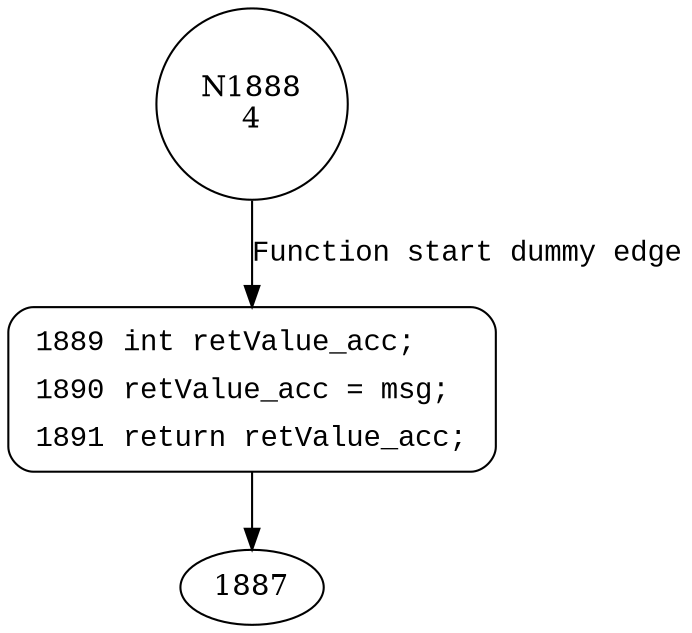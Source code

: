digraph cloneEmail {
1888 [shape="circle" label="N1888\n4"]
1889 [shape="circle" label="N1889\n3"]
1889 [style="filled,bold" penwidth="1" fillcolor="white" fontname="Courier New" shape="Mrecord" label=<<table border="0" cellborder="0" cellpadding="3" bgcolor="white"><tr><td align="right">1889</td><td align="left">int retValue_acc;</td></tr><tr><td align="right">1890</td><td align="left">retValue_acc = msg;</td></tr><tr><td align="right">1891</td><td align="left">return retValue_acc;</td></tr></table>>]
1889 -> 1887[label=""]
1888 -> 1889 [label="Function start dummy edge" fontname="Courier New"]
}